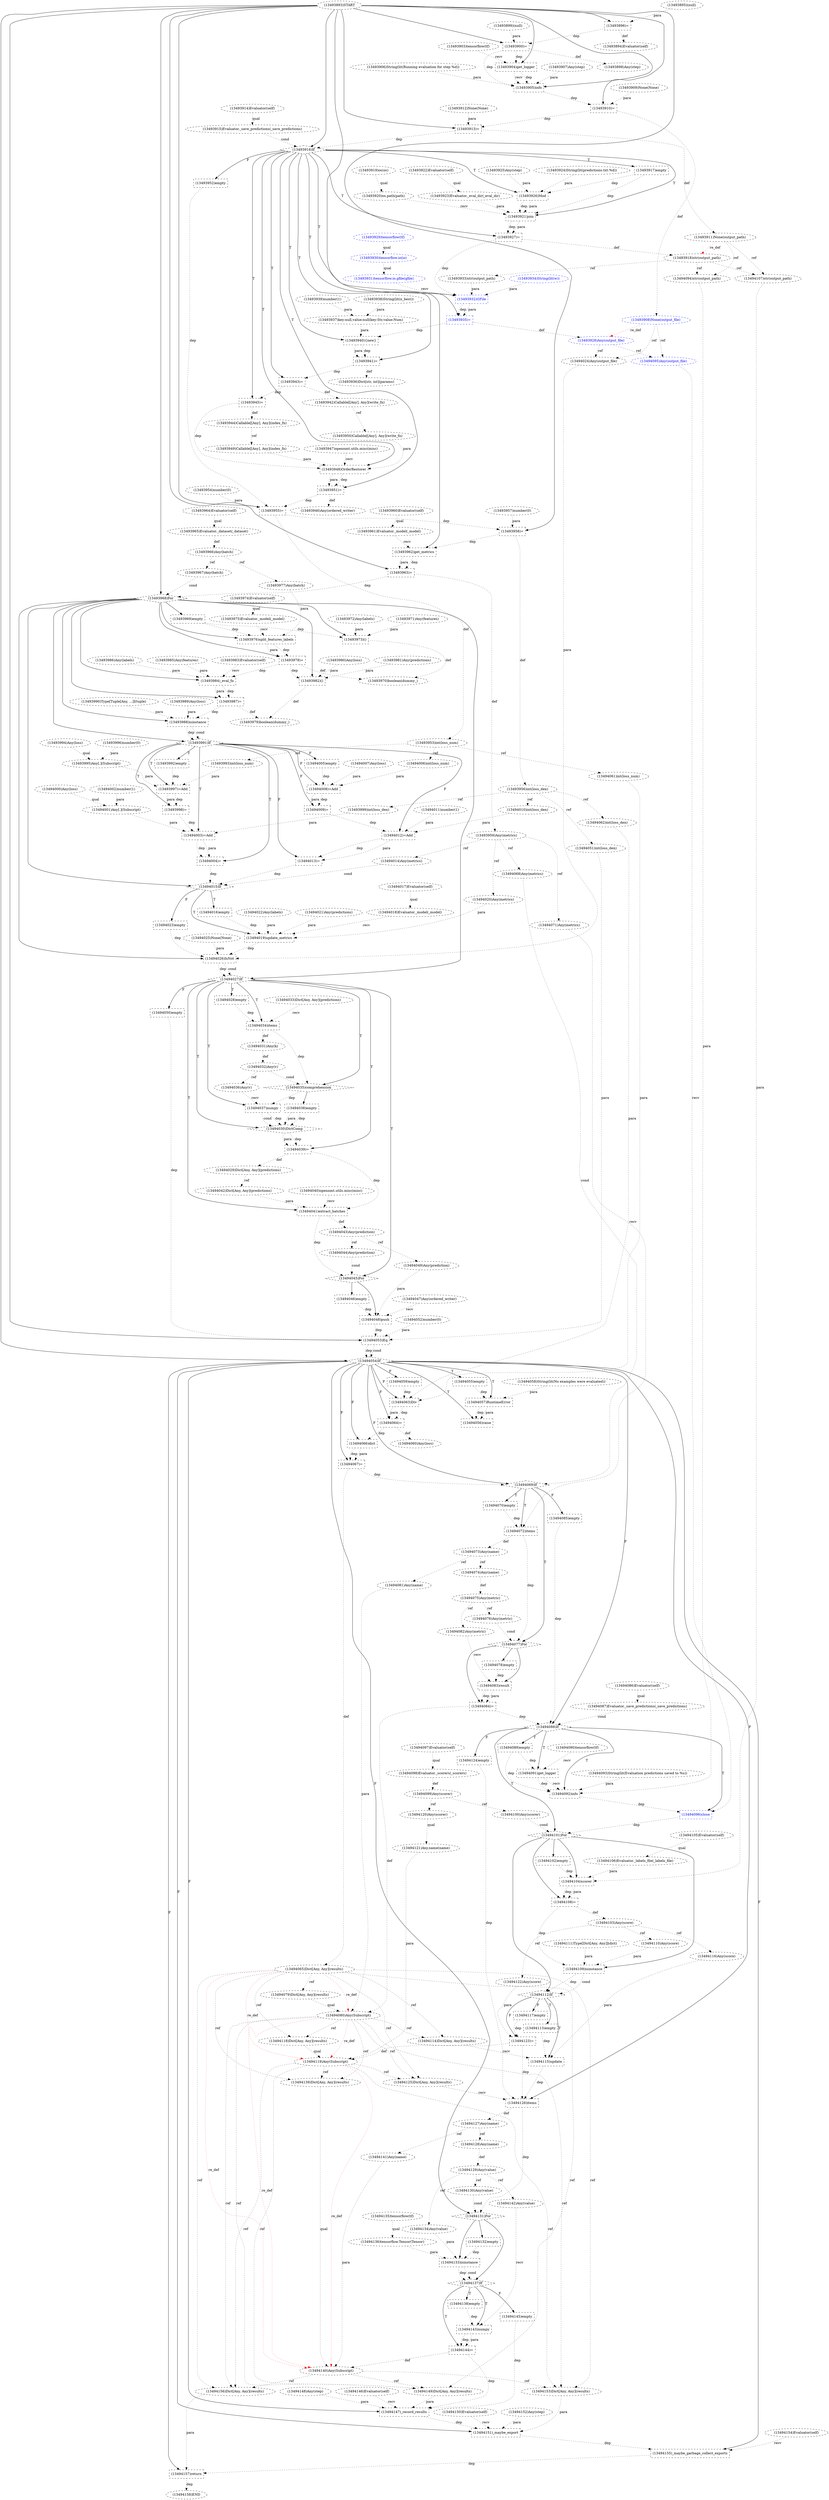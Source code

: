 digraph G {
1 [label="(13493959)Any(metrics)" shape=ellipse style=dashed]
2 [label="(13494076)Any(metric)" shape=ellipse style=dashed]
3 [label="(13494099)Any(scorer)" shape=ellipse style=dashed]
4 [label="(13493974)Evaluator(self)" shape=ellipse style=dashed]
5 [label="(13494125)Dict[Any, Any](results)" shape=ellipse style=dashed]
6 [label="(13494025)None(None)" shape=ellipse style=dashed]
7 [label="(13493939)number(1)" shape=ellipse style=dashed]
8 [label="(13494139)Dict[Any, Any](results)" shape=ellipse style=dashed]
9 [label="(13494037)numpy" shape=box style=dashed]
10 [label="(13494030)DictComp" shape=diamond style=dashed]
11 [label="(13494098)Evaluator._scorers(_scorers)" shape=ellipse style=dashed]
12 [label="(13493920)os.path(path)" shape=ellipse style=dashed]
13 [label="(13493971)Any(features)" shape=ellipse style=dashed]
14 [label="(13494114)Dict[Any, Any](results)" shape=ellipse style=dashed]
15 [label="(13494158)END" style=dashed]
16 [label="(13494005)empty" shape=box style=dashed]
17 [label="(13493910)=" shape=box style=dashed]
18 [label="(13493918)str(output_path)" shape=ellipse style=dashed]
19 [label="(13494035)comprehension" shape=diamond style=dashed]
20 [label="(13493991)If" shape=diamond style=dashed]
21 [label="(13493993)int(loss_num)" shape=ellipse style=dashed]
22 [label="(13494017)Evaluator(self)" shape=ellipse style=dashed]
23 [label="(13494156)Dict[Any, Any](results)" shape=ellipse style=dashed]
24 [label="(13494033)Dict[Any, Any](predictions)" shape=ellipse style=dashed]
25 [label="(13494121)Any.name(name)" shape=ellipse style=dashed]
26 [label="(13493980)Any(loss)" shape=ellipse style=dashed]
27 [label="(13494022)Any(labels)" shape=ellipse style=dashed]
28 [label="(13494140)Any(Subscript)" shape=ellipse style=dashed]
29 [label="(13493932)GFile" shape=box style=dashed color=blue fontcolor=blue]
30 [label="(13494036)Any(v)" shape=ellipse style=dashed]
31 [label="(13493946)Any(ordered_writer)" shape=ellipse style=dashed]
32 [label="(13494006)int(loss_num)" shape=ellipse style=dashed]
33 [label="(13494089)empty" shape=box style=dashed]
34 [label="(13494113)empty" shape=box style=dashed]
35 [label="(13494129)Any(value)" shape=ellipse style=dashed]
36 [label="(13493942)Callable[[Any], Any](write_fn)" shape=ellipse style=dashed]
37 [label="(13494012)=Add" shape=box style=dashed]
38 [label="(13494065)Dict[Any, Any](results)" shape=ellipse style=dashed]
39 [label="(13494043)Any(prediction)" shape=ellipse style=dashed]
40 [label="(13494142)Any(value)" shape=ellipse style=dashed]
41 [label="(13494084)=" shape=box style=dashed]
42 [label="(13494018)Evaluator._model(_model)" shape=ellipse style=dashed]
43 [label="(13493967)Any(batch)" shape=ellipse style=dashed]
44 [label="(13494086)Evaluator(self)" shape=ellipse style=dashed]
45 [label="(13494108)=" shape=box style=dashed]
46 [label="(13493912)None(None)" shape=ellipse style=dashed]
47 [label="(13493911)None(output_path)" shape=ellipse style=dashed]
48 [label="(13493943)=" shape=box style=dashed]
49 [label="(13494145)empty" shape=box style=dashed]
50 [label="(13494052)number(0)" shape=ellipse style=dashed]
51 [label="(13494119)Any(Subscript)" shape=ellipse style=dashed]
52 [label="(13493973)()" shape=box style=dashed]
53 [label="(13493982)()" shape=box style=dashed]
54 [label="(13494063)Div" shape=box style=dashed]
55 [label="(13494135)tensorflow(tf)" shape=ellipse style=dashed]
56 [label="(13493992)empty" shape=box style=dashed]
57 [label="(13494141)Any(name)" shape=ellipse style=dashed]
58 [label="(13493893)START" style=dashed]
59 [label="(13493963)=" shape=box style=dashed]
60 [label="(13493915)Evaluator._save_predictions(_save_predictions)" shape=ellipse style=dashed]
61 [label="(13494153)Dict[Any, Any](results)" shape=ellipse style=dashed]
62 [label="(13494046)empty" shape=box style=dashed]
63 [label="(13494109)isinstance" shape=box style=dashed]
64 [label="(13493960)Evaluator(self)" shape=ellipse style=dashed]
65 [label="(13493934)String(lit(w))" shape=ellipse style=dashed color=blue fontcolor=blue]
66 [label="(13494075)Any(metric)" shape=ellipse style=dashed]
67 [label="(13494093)String(lit(Evaluation predictions saved to %s))" shape=ellipse style=dashed]
68 [label="(13494028)empty" shape=box style=dashed]
69 [label="(13493904)get_logger" shape=box style=dashed]
70 [label="(13494015)If" shape=diamond style=dashed]
71 [label="(13494054)If" shape=diamond style=dashed]
72 [label="(13494078)empty" shape=box style=dashed]
73 [label="(13494027)If" shape=diamond style=dashed]
74 [label="(13494013)=" shape=box style=dashed]
75 [label="(13494080)Any(Subscript)" shape=ellipse style=dashed]
76 [label="(13494042)Dict[Any, Any](predictions)" shape=ellipse style=dashed]
77 [label="(13494032)Any(v)" shape=ellipse style=dashed]
78 [label="(13494101)For" shape=diamond style=dashed]
79 [label="(13493981)Any(predictions)" shape=ellipse style=dashed]
80 [label="(13493917)empty" shape=box style=dashed]
81 [label="(13494143)numpy" shape=box style=dashed]
82 [label="(13494115)update" shape=box style=dashed]
83 [label="(13493996)number(0)" shape=ellipse style=dashed]
84 [label="(13494118)Dict[Any, Any](results)" shape=ellipse style=dashed]
85 [label="(13494107)str(output_path)" shape=ellipse style=dashed]
86 [label="(13493909)None(None)" shape=ellipse style=dashed]
87 [label="(13494041)extract_batches" shape=box style=dashed]
88 [label="(13493905)info" shape=box style=dashed]
89 [label="(13494059)empty" shape=box style=dashed]
90 [label="(13494124)empty" shape=box style=dashed]
91 [label="(13493895)(null)" shape=ellipse style=dashed]
92 [label="(13493958)=" shape=box style=dashed]
93 [label="(13493930)tensorflow.io(io)" shape=ellipse style=dashed color=blue fontcolor=blue]
94 [label="(13493950)Callable[[Any], Any](write_fn)" shape=ellipse style=dashed]
95 [label="(13494133)isinstance" shape=box style=dashed]
96 [label="(13494066)dict" shape=box style=dashed]
97 [label="(13493928)Any(output_file)" shape=ellipse style=dashed color=blue fontcolor=blue]
98 [label="(13493976)split_features_labels" shape=box style=dashed]
99 [label="(13494148)Any(step)" shape=ellipse style=dashed]
100 [label="(13493979)boolean(dummy_)" shape=ellipse style=dashed]
101 [label="(13494128)Any(name)" shape=ellipse style=dashed]
102 [label="(13493938)String(lit(n_best))" shape=ellipse style=dashed]
103 [label="(13493966)Any(batch)" shape=ellipse style=dashed]
104 [label="(13493916)If" shape=diamond style=dashed]
105 [label="(13494003)=Add" shape=box style=dashed]
106 [label="(13493935)=" shape=box style=dashed color=blue fontcolor=blue]
107 [label="(13494048)push" shape=box style=dashed]
108 [label="(13494120)Any(scorer)" shape=ellipse style=dashed]
109 [label="(13494072)items" shape=box style=dashed]
110 [label="(13494138)empty" shape=box style=dashed]
111 [label="(13493975)Evaluator._model(_model)" shape=ellipse style=dashed]
112 [label="(13494085)empty" shape=box style=dashed]
113 [label="(13493947)opennmt.utils.misc(misc)" shape=ellipse style=dashed]
114 [label="(13493949)Callable[[Any], Any](index_fn)" shape=ellipse style=dashed]
115 [label="(13494096)close" shape=box style=dashed color=blue fontcolor=blue]
116 [label="(13494097)Evaluator(self)" shape=ellipse style=dashed]
117 [label="(13494070)empty" shape=box style=dashed]
118 [label="(13494011)number(1)" shape=ellipse style=dashed]
119 [label="(13494047)Any(ordered_writer)" shape=ellipse style=dashed]
120 [label="(13493953)int(loss_num)" shape=ellipse style=dashed]
121 [label="(13493922)Evaluator(self)" shape=ellipse style=dashed]
122 [label="(13494073)Any(name)" shape=ellipse style=dashed]
123 [label="(13494154)Evaluator(self)" shape=ellipse style=dashed]
124 [label="(13494001)Any[.](Subscript)" shape=ellipse style=dashed]
125 [label="(13494157)return" shape=box style=dashed]
126 [label="(13494123)=" shape=box style=dashed]
127 [label="(13493906)String(lit(Running evaluation for step %d))" shape=ellipse style=dashed]
128 [label="(13493952)empty" shape=box style=dashed]
129 [label="(13494149)Dict[Any, Any](results)" shape=ellipse style=dashed]
130 [label="(13493941)=" shape=box style=dashed]
131 [label="(13494074)Any(name)" shape=ellipse style=dashed]
132 [label="(13494155)_maybe_garbage_collect_exports" shape=box style=dashed]
133 [label="(13493956)int(loss_den)" shape=ellipse style=dashed]
134 [label="(13494068)Any(metrics)" shape=ellipse style=dashed]
135 [label="(13494100)Any(scorer)" shape=ellipse style=dashed]
136 [label="(13493914)Evaluator(self)" shape=ellipse style=dashed]
137 [label="(13493986)Any(labels)" shape=ellipse style=dashed]
138 [label="(13493984)_eval_fn" shape=box style=dashed]
139 [label="(13494083)result" shape=box style=dashed]
140 [label="(13493995)Any[.](Subscript)" shape=ellipse style=dashed]
141 [label="(13494136)tensorflow.Tensor(Tensor)" shape=ellipse style=dashed]
142 [label="(13493931)tensorflow.io.gfile(gfile)" shape=ellipse style=dashed color=blue fontcolor=blue]
143 [label="(13494102)empty" shape=box style=dashed]
144 [label="(13494122)Any(score)" shape=ellipse style=dashed]
145 [label="(13494009)=" shape=box style=dashed]
146 [label="(13494147)_record_results" shape=box style=dashed]
147 [label="(13493968)For" shape=diamond style=dashed]
148 [label="(13493923)Evaluator._eval_dir(_eval_dir)" shape=ellipse style=dashed]
149 [label="(13494094)str(output_path)" shape=ellipse style=dashed]
150 [label="(13494151)_maybe_export" shape=box style=dashed]
151 [label="(13493998)=" shape=box style=dashed]
152 [label="(13494007)Any(loss)" shape=ellipse style=dashed]
153 [label="(13494055)empty" shape=box style=dashed]
154 [label="(13493900)=" shape=box style=dashed]
155 [label="(13493969)empty" shape=box style=dashed]
156 [label="(13494049)Any(prediction)" shape=ellipse style=dashed]
157 [label="(13493894)Evaluator(self)" shape=ellipse style=dashed]
158 [label="(13493961)Evaluator._model(_model)" shape=ellipse style=dashed]
159 [label="(13494038)empty" shape=box style=dashed]
160 [label="(13494117)empty" shape=box style=dashed]
161 [label="(13494079)Dict[Any, Any](results)" shape=ellipse style=dashed]
162 [label="(13494150)Evaluator(self)" shape=ellipse style=dashed]
163 [label="(13493954)number(0)" shape=ellipse style=dashed]
164 [label="(13493964)Evaluator(self)" shape=ellipse style=dashed]
165 [label="(13493997)=Add" shape=box style=dashed]
166 [label="(13494110)Any(score)" shape=ellipse style=dashed]
167 [label="(13494103)Any(score)" shape=ellipse style=dashed]
168 [label="(13493913)=" shape=box style=dashed]
169 [label="(13494092)info" shape=box style=dashed]
170 [label="(13493994)Any(loss)" shape=ellipse style=dashed]
171 [label="(13493924)String(lit(predictions.txt.%d))" shape=ellipse style=dashed]
172 [label="(13493899)(null)" shape=ellipse style=dashed]
173 [label="(13494023)empty" shape=box style=dashed]
174 [label="(13493990)Type[Tuple[Any, ...]](tuple)" shape=ellipse style=dashed]
175 [label="(13494062)int(loss_den)" shape=ellipse style=dashed]
176 [label="(13493908)None(output_file)" shape=ellipse style=dashed color=blue fontcolor=blue]
177 [label="(13493940){new}" shape=box style=dashed]
178 [label="(13494040)opennmt.utils.misc(misc)" shape=ellipse style=dashed]
179 [label="(13493957)number(0)" shape=ellipse style=dashed]
180 [label="(13493985)Any(features)" shape=ellipse style=dashed]
181 [label="(13493927)=" shape=box style=dashed]
182 [label="(13494014)Any(metrics)" shape=ellipse style=dashed]
183 [label="(13493929)tensorflow(tf)" shape=ellipse style=dashed color=blue fontcolor=blue]
184 [label="(13494067)=" shape=box style=dashed]
185 [label="(13493972)Any(labels)" shape=ellipse style=dashed]
186 [label="(13494131)For" shape=diamond style=dashed]
187 [label="(13494077)For" shape=diamond style=dashed]
188 [label="(13493955)=" shape=box style=dashed]
189 [label="(13493999)int(loss_den)" shape=ellipse style=dashed]
190 [label="(13494090)tensorflow(tf)" shape=ellipse style=dashed]
191 [label="(13494021)Any(predictions)" shape=ellipse style=dashed]
192 [label="(13494069)If" shape=diamond style=dashed]
193 [label="(13494057)RuntimeError" shape=box style=dashed]
194 [label="(13494053)Eq" shape=box style=dashed]
195 [label="(13493926)Mod" shape=box style=dashed]
196 [label="(13494087)Evaluator._save_predictions(_save_predictions)" shape=ellipse style=dashed]
197 [label="(13494024)Any(output_file)" shape=ellipse style=dashed]
198 [label="(13494010)int(loss_den)" shape=ellipse style=dashed]
199 [label="(13494130)Any(value)" shape=ellipse style=dashed]
200 [label="(13494082)Any(metric)" shape=ellipse style=dashed]
201 [label="(13493907)Any(step)" shape=ellipse style=dashed]
202 [label="(13494004)=" shape=box style=dashed]
203 [label="(13494146)Evaluator(self)" shape=ellipse style=dashed]
204 [label="(13494031)Any(k)" shape=ellipse style=dashed]
205 [label="(13493988)isinstance" shape=box style=dashed]
206 [label="(13494044)Any(prediction)" shape=ellipse style=dashed]
207 [label="(13493937)key:null,value:null(key:Str,value:Num)" shape=ellipse style=dashed]
208 [label="(13493944)Callable[[Any], Any](index_fn)" shape=ellipse style=dashed]
209 [label="(13494105)Evaluator(self)" shape=ellipse style=dashed]
210 [label="(13493951)=" shape=box style=dashed]
211 [label="(13494081)Any(name)" shape=ellipse style=dashed]
212 [label="(13493978)=" shape=box style=dashed]
213 [label="(13493970)boolean(dummy_)" shape=ellipse style=dashed]
214 [label="(13494106)Evaluator._labels_file(_labels_file)" shape=ellipse style=dashed]
215 [label="(13493921)join" shape=box style=dashed]
216 [label="(13493948)OrderRestorer" shape=box style=dashed]
217 [label="(13494061)int(loss_num)" shape=ellipse style=dashed]
218 [label="(13494116)Any(score)" shape=ellipse style=dashed]
219 [label="(13494020)Any(metrics)" shape=ellipse style=dashed]
220 [label="(13494056)raise" shape=box style=dashed]
221 [label="(13494071)Any(metrics)" shape=ellipse style=dashed]
222 [label="(13493987)=" shape=box style=dashed]
223 [label="(13494095)Any(output_file)" shape=ellipse style=dashed color=blue fontcolor=blue]
224 [label="(13494127)Any(name)" shape=ellipse style=dashed]
225 [label="(13494091)get_logger" shape=box style=dashed]
226 [label="(13494016)empty" shape=box style=dashed]
227 [label="(13494050)empty" shape=box style=dashed]
228 [label="(13494051)int(loss_den)" shape=ellipse style=dashed]
229 [label="(13494002)number(1)" shape=ellipse style=dashed]
230 [label="(13493983)Evaluator(self)" shape=ellipse style=dashed]
231 [label="(13494019)update_metrics" shape=box style=dashed]
232 [label="(13493925)Any(step)" shape=ellipse style=dashed]
233 [label="(13493965)Evaluator._dataset(_dataset)" shape=ellipse style=dashed]
234 [label="(13494029)Dict[Any, Any](predictions)" shape=ellipse style=dashed]
235 [label="(13494104)scorer" shape=box style=dashed]
236 [label="(13494112)If" shape=diamond style=dashed]
237 [label="(13493962)get_metrics" shape=box style=dashed]
238 [label="(13494058)String(lit(No examples were evaluated))" shape=ellipse style=dashed]
239 [label="(13493903)tensorflow(tf)" shape=ellipse style=dashed]
240 [label="(13494034)items" shape=box style=dashed]
241 [label="(13494088)If" shape=diamond style=dashed]
242 [label="(13494144)=" shape=box style=dashed]
243 [label="(13493933)str(output_path)" shape=ellipse style=dashed]
244 [label="(13494039)=" shape=box style=dashed]
245 [label="(13494132)empty" shape=box style=dashed]
246 [label="(13494137)If" shape=diamond style=dashed]
247 [label="(13493919)os(os)" shape=ellipse style=dashed]
248 [label="(13494064)=" shape=box style=dashed]
249 [label="(13493896)=" shape=box style=dashed]
250 [label="(13494126)items" shape=box style=dashed]
251 [label="(13493945)=" shape=box style=dashed]
252 [label="(13494026)IsNot" shape=box style=dashed]
253 [label="(13493936)Dict[str, int](params)" shape=ellipse style=dashed]
254 [label="(13493977)Any(batch)" shape=ellipse style=dashed]
255 [label="(13494060)Any(loss)" shape=ellipse style=dashed]
256 [label="(13494111)Type[Dict[Any, Any]](dict)" shape=ellipse style=dashed]
257 [label="(13494134)Any(value)" shape=ellipse style=dashed]
258 [label="(13494008)=Add" shape=box style=dashed]
259 [label="(13494045)For" shape=diamond style=dashed]
260 [label="(13494152)Any(step)" shape=ellipse style=dashed]
261 [label="(13493898)Any(step)" shape=ellipse style=dashed]
262 [label="(13494000)Any(loss)" shape=ellipse style=dashed]
263 [label="(13493989)Any(loss)" shape=ellipse style=dashed]
59 -> 1 [label="def" style=dotted];
66 -> 2 [label="ref" style=dotted];
11 -> 3 [label="def" style=dotted];
75 -> 5 [label="ref" style=dotted];
51 -> 5 [label="ref" style=dotted];
38 -> 5 [label="ref" style=dotted];
75 -> 8 [label="ref" style=dotted];
51 -> 8 [label="ref" style=dotted];
38 -> 8 [label="ref" style=dotted];
73 -> 9 [label="T"];
30 -> 9 [label="recv" style=dotted];
19 -> 9 [label="dep" style=dotted];
73 -> 10 [label="T"];
9 -> 10 [label="dep" style=dotted];
9 -> 10 [label="cond" style=dotted];
159 -> 10 [label="dep" style=dotted];
159 -> 10 [label="para" style=dotted];
116 -> 11 [label="qual" style=dotted];
247 -> 12 [label="qual" style=dotted];
75 -> 14 [label="ref" style=dotted];
38 -> 14 [label="ref" style=dotted];
125 -> 15 [label="dep" style=dotted];
20 -> 16 [label="F"];
58 -> 17 [label="" style=solid];
86 -> 17 [label="para" style=dotted];
88 -> 17 [label="dep" style=dotted];
181 -> 18 [label="def" style=dotted];
47 -> 18 [label="re_def" style=dotted color=red];
73 -> 19 [label="T"];
240 -> 19 [label="dep" style=dotted];
77 -> 19 [label="cond" style=dotted];
147 -> 20 [label="" style=solid];
205 -> 20 [label="dep" style=dotted];
205 -> 20 [label="cond" style=dotted];
120 -> 21 [label="ref" style=dotted];
75 -> 23 [label="ref" style=dotted];
51 -> 23 [label="ref" style=dotted];
38 -> 23 [label="ref" style=dotted];
28 -> 23 [label="ref" style=dotted];
108 -> 25 [label="qual" style=dotted];
8 -> 28 [label="qual" style=dotted];
57 -> 28 [label="para" style=dotted];
242 -> 28 [label="def" style=dotted];
75 -> 28 [label="re_def" style=dotted color=red];
51 -> 28 [label="re_def" style=dotted color=red];
38 -> 28 [label="re_def" style=dotted color=red];
104 -> 29 [label="T"];
142 -> 29 [label="recv" style=dotted];
243 -> 29 [label="para" style=dotted];
65 -> 29 [label="para" style=dotted];
181 -> 29 [label="dep" style=dotted];
77 -> 30 [label="ref" style=dotted];
210 -> 31 [label="def" style=dotted];
120 -> 32 [label="ref" style=dotted];
241 -> 33 [label="T"];
236 -> 34 [label="T"];
101 -> 35 [label="def" style=dotted];
48 -> 36 [label="def" style=dotted];
20 -> 37 [label="F"];
198 -> 37 [label="para" style=dotted];
118 -> 37 [label="para" style=dotted];
145 -> 37 [label="dep" style=dotted];
184 -> 38 [label="def" style=dotted];
87 -> 39 [label="def" style=dotted];
35 -> 40 [label="ref" style=dotted];
187 -> 41 [label="" style=solid];
139 -> 41 [label="dep" style=dotted];
139 -> 41 [label="para" style=dotted];
22 -> 42 [label="qual" style=dotted];
103 -> 43 [label="ref" style=dotted];
78 -> 45 [label="" style=solid];
235 -> 45 [label="dep" style=dotted];
235 -> 45 [label="para" style=dotted];
168 -> 47 [label="def" style=dotted];
104 -> 48 [label="T"];
130 -> 48 [label="dep" style=dotted];
246 -> 49 [label="F"];
84 -> 51 [label="qual" style=dotted];
25 -> 51 [label="para" style=dotted];
126 -> 51 [label="def" style=dotted];
75 -> 51 [label="re_def" style=dotted color=red];
38 -> 51 [label="re_def" style=dotted color=red];
147 -> 52 [label="" style=solid];
13 -> 52 [label="para" style=dotted];
185 -> 52 [label="para" style=dotted];
155 -> 52 [label="dep" style=dotted];
147 -> 53 [label="" style=solid];
26 -> 53 [label="para" style=dotted];
79 -> 53 [label="para" style=dotted];
212 -> 53 [label="dep" style=dotted];
71 -> 54 [label="F"];
217 -> 54 [label="para" style=dotted];
175 -> 54 [label="para" style=dotted];
89 -> 54 [label="dep" style=dotted];
20 -> 56 [label="T"];
224 -> 57 [label="ref" style=dotted];
58 -> 59 [label="" style=solid];
237 -> 59 [label="dep" style=dotted];
237 -> 59 [label="para" style=dotted];
136 -> 60 [label="qual" style=dotted];
75 -> 61 [label="ref" style=dotted];
51 -> 61 [label="ref" style=dotted];
38 -> 61 [label="ref" style=dotted];
28 -> 61 [label="ref" style=dotted];
259 -> 62 [label="" style=solid];
78 -> 63 [label="" style=solid];
166 -> 63 [label="para" style=dotted];
256 -> 63 [label="para" style=dotted];
45 -> 63 [label="dep" style=dotted];
131 -> 66 [label="def" style=dotted];
73 -> 68 [label="T"];
58 -> 69 [label="" style=solid];
239 -> 69 [label="recv" style=dotted];
154 -> 69 [label="dep" style=dotted];
147 -> 70 [label="" style=solid];
182 -> 70 [label="cond" style=dotted];
74 -> 70 [label="dep" style=dotted];
202 -> 70 [label="dep" style=dotted];
58 -> 71 [label="" style=solid];
194 -> 71 [label="dep" style=dotted];
194 -> 71 [label="cond" style=dotted];
187 -> 72 [label="" style=solid];
147 -> 73 [label="" style=solid];
252 -> 73 [label="dep" style=dotted];
252 -> 73 [label="cond" style=dotted];
20 -> 74 [label="F"];
37 -> 74 [label="dep" style=dotted];
37 -> 74 [label="para" style=dotted];
161 -> 75 [label="qual" style=dotted];
211 -> 75 [label="para" style=dotted];
41 -> 75 [label="def" style=dotted];
38 -> 75 [label="re_def" style=dotted color=red];
234 -> 76 [label="ref" style=dotted];
204 -> 77 [label="def" style=dotted];
241 -> 78 [label="T"];
135 -> 78 [label="cond" style=dotted];
115 -> 78 [label="dep" style=dotted];
104 -> 80 [label="T"];
246 -> 81 [label="T"];
40 -> 81 [label="recv" style=dotted];
110 -> 81 [label="dep" style=dotted];
236 -> 82 [label="T"];
14 -> 82 [label="recv" style=dotted];
218 -> 82 [label="para" style=dotted];
34 -> 82 [label="dep" style=dotted];
75 -> 84 [label="ref" style=dotted];
38 -> 84 [label="ref" style=dotted];
47 -> 85 [label="ref" style=dotted];
18 -> 85 [label="ref" style=dotted];
73 -> 87 [label="T"];
178 -> 87 [label="recv" style=dotted];
76 -> 87 [label="para" style=dotted];
244 -> 87 [label="dep" style=dotted];
58 -> 88 [label="" style=solid];
69 -> 88 [label="dep" style=dotted];
69 -> 88 [label="recv" style=dotted];
127 -> 88 [label="para" style=dotted];
201 -> 88 [label="para" style=dotted];
154 -> 88 [label="dep" style=dotted];
71 -> 89 [label="F"];
241 -> 90 [label="F"];
58 -> 92 [label="" style=solid];
179 -> 92 [label="para" style=dotted];
188 -> 92 [label="dep" style=dotted];
183 -> 93 [label="qual" style=dotted];
36 -> 94 [label="ref" style=dotted];
186 -> 95 [label="" style=solid];
257 -> 95 [label="para" style=dotted];
141 -> 95 [label="para" style=dotted];
245 -> 95 [label="dep" style=dotted];
71 -> 96 [label="F"];
248 -> 96 [label="dep" style=dotted];
106 -> 97 [label="def" style=dotted];
176 -> 97 [label="re_def" style=dotted color=red];
147 -> 98 [label="" style=solid];
111 -> 98 [label="recv" style=dotted];
254 -> 98 [label="para" style=dotted];
155 -> 98 [label="dep" style=dotted];
53 -> 100 [label="def" style=dotted];
222 -> 100 [label="def" style=dotted];
224 -> 101 [label="ref" style=dotted];
233 -> 103 [label="def" style=dotted];
58 -> 104 [label="" style=solid];
60 -> 104 [label="cond" style=dotted];
168 -> 104 [label="dep" style=dotted];
20 -> 105 [label="T"];
189 -> 105 [label="para" style=dotted];
124 -> 105 [label="para" style=dotted];
151 -> 105 [label="dep" style=dotted];
104 -> 106 [label="T"];
29 -> 106 [label="dep" style=dotted];
29 -> 106 [label="para" style=dotted];
259 -> 107 [label="" style=solid];
119 -> 107 [label="recv" style=dotted];
156 -> 107 [label="para" style=dotted];
62 -> 107 [label="dep" style=dotted];
3 -> 108 [label="ref" style=dotted];
192 -> 109 [label="T"];
221 -> 109 [label="recv" style=dotted];
117 -> 109 [label="dep" style=dotted];
246 -> 110 [label="T"];
4 -> 111 [label="qual" style=dotted];
192 -> 112 [label="F"];
208 -> 114 [label="ref" style=dotted];
241 -> 115 [label="T"];
223 -> 115 [label="recv" style=dotted];
169 -> 115 [label="dep" style=dotted];
192 -> 117 [label="T"];
188 -> 120 [label="def" style=dotted];
109 -> 122 [label="def" style=dotted];
262 -> 124 [label="qual" style=dotted];
229 -> 124 [label="para" style=dotted];
71 -> 125 [label="F"];
23 -> 125 [label="para" style=dotted];
132 -> 125 [label="dep" style=dotted];
236 -> 126 [label="F"];
144 -> 126 [label="para" style=dotted];
160 -> 126 [label="dep" style=dotted];
104 -> 128 [label="F"];
75 -> 129 [label="ref" style=dotted];
51 -> 129 [label="ref" style=dotted];
38 -> 129 [label="ref" style=dotted];
28 -> 129 [label="ref" style=dotted];
104 -> 130 [label="T"];
177 -> 130 [label="dep" style=dotted];
177 -> 130 [label="para" style=dotted];
122 -> 131 [label="ref" style=dotted];
71 -> 132 [label="F"];
123 -> 132 [label="recv" style=dotted];
150 -> 132 [label="dep" style=dotted];
92 -> 133 [label="def" style=dotted];
1 -> 134 [label="ref" style=dotted];
3 -> 135 [label="ref" style=dotted];
147 -> 138 [label="" style=solid];
230 -> 138 [label="recv" style=dotted];
180 -> 138 [label="para" style=dotted];
137 -> 138 [label="para" style=dotted];
212 -> 138 [label="dep" style=dotted];
187 -> 139 [label="" style=solid];
200 -> 139 [label="recv" style=dotted];
72 -> 139 [label="dep" style=dotted];
170 -> 140 [label="qual" style=dotted];
83 -> 140 [label="para" style=dotted];
55 -> 141 [label="qual" style=dotted];
93 -> 142 [label="qual" style=dotted];
78 -> 143 [label="" style=solid];
167 -> 144 [label="ref" style=dotted];
20 -> 145 [label="F"];
258 -> 145 [label="dep" style=dotted];
258 -> 145 [label="para" style=dotted];
71 -> 146 [label="F"];
203 -> 146 [label="recv" style=dotted];
99 -> 146 [label="para" style=dotted];
129 -> 146 [label="para" style=dotted];
49 -> 146 [label="dep" style=dotted];
242 -> 146 [label="dep" style=dotted];
58 -> 147 [label="" style=solid];
43 -> 147 [label="cond" style=dotted];
59 -> 147 [label="dep" style=dotted];
121 -> 148 [label="qual" style=dotted];
47 -> 149 [label="ref" style=dotted];
18 -> 149 [label="ref" style=dotted];
71 -> 150 [label="F"];
162 -> 150 [label="recv" style=dotted];
260 -> 150 [label="para" style=dotted];
61 -> 150 [label="para" style=dotted];
146 -> 150 [label="dep" style=dotted];
20 -> 151 [label="T"];
165 -> 151 [label="dep" style=dotted];
165 -> 151 [label="para" style=dotted];
71 -> 153 [label="T"];
58 -> 154 [label="" style=solid];
172 -> 154 [label="para" style=dotted];
249 -> 154 [label="dep" style=dotted];
147 -> 155 [label="" style=solid];
39 -> 156 [label="ref" style=dotted];
249 -> 157 [label="def" style=dotted];
64 -> 158 [label="qual" style=dotted];
19 -> 159 [label="" style=solid];
236 -> 160 [label="F"];
38 -> 161 [label="ref" style=dotted];
20 -> 165 [label="T"];
21 -> 165 [label="para" style=dotted];
140 -> 165 [label="para" style=dotted];
56 -> 165 [label="dep" style=dotted];
167 -> 166 [label="ref" style=dotted];
45 -> 167 [label="def" style=dotted];
58 -> 168 [label="" style=solid];
46 -> 168 [label="para" style=dotted];
17 -> 168 [label="dep" style=dotted];
241 -> 169 [label="T"];
225 -> 169 [label="dep" style=dotted];
225 -> 169 [label="recv" style=dotted];
67 -> 169 [label="para" style=dotted];
149 -> 169 [label="para" style=dotted];
33 -> 169 [label="dep" style=dotted];
70 -> 173 [label="F"];
133 -> 175 [label="ref" style=dotted];
17 -> 176 [label="def" style=dotted];
104 -> 177 [label="T"];
207 -> 177 [label="para" style=dotted];
106 -> 177 [label="dep" style=dotted];
104 -> 181 [label="T"];
215 -> 181 [label="dep" style=dotted];
215 -> 181 [label="para" style=dotted];
1 -> 182 [label="ref" style=dotted];
71 -> 184 [label="F"];
96 -> 184 [label="dep" style=dotted];
96 -> 184 [label="para" style=dotted];
71 -> 186 [label="F"];
250 -> 186 [label="dep" style=dotted];
199 -> 186 [label="cond" style=dotted];
192 -> 187 [label="T"];
109 -> 187 [label="dep" style=dotted];
2 -> 187 [label="cond" style=dotted];
58 -> 188 [label="" style=solid];
163 -> 188 [label="para" style=dotted];
128 -> 188 [label="dep" style=dotted];
210 -> 188 [label="dep" style=dotted];
133 -> 189 [label="ref" style=dotted];
71 -> 192 [label="F"];
134 -> 192 [label="cond" style=dotted];
184 -> 192 [label="dep" style=dotted];
71 -> 193 [label="T"];
238 -> 193 [label="para" style=dotted];
153 -> 193 [label="dep" style=dotted];
58 -> 194 [label="" style=solid];
228 -> 194 [label="para" style=dotted];
50 -> 194 [label="para" style=dotted];
227 -> 194 [label="dep" style=dotted];
107 -> 194 [label="dep" style=dotted];
104 -> 195 [label="T"];
171 -> 195 [label="para" style=dotted];
232 -> 195 [label="para" style=dotted];
80 -> 195 [label="dep" style=dotted];
44 -> 196 [label="qual" style=dotted];
97 -> 197 [label="ref" style=dotted];
176 -> 197 [label="ref" style=dotted];
133 -> 198 [label="ref" style=dotted];
35 -> 199 [label="ref" style=dotted];
66 -> 200 [label="ref" style=dotted];
20 -> 202 [label="T"];
105 -> 202 [label="dep" style=dotted];
105 -> 202 [label="para" style=dotted];
240 -> 204 [label="def" style=dotted];
147 -> 205 [label="" style=solid];
263 -> 205 [label="para" style=dotted];
174 -> 205 [label="para" style=dotted];
222 -> 205 [label="dep" style=dotted];
39 -> 206 [label="ref" style=dotted];
102 -> 207 [label="para" style=dotted];
7 -> 207 [label="para" style=dotted];
251 -> 208 [label="def" style=dotted];
104 -> 210 [label="T"];
216 -> 210 [label="dep" style=dotted];
216 -> 210 [label="para" style=dotted];
122 -> 211 [label="ref" style=dotted];
147 -> 212 [label="" style=solid];
98 -> 212 [label="dep" style=dotted];
98 -> 212 [label="para" style=dotted];
52 -> 213 [label="def" style=dotted];
212 -> 213 [label="def" style=dotted];
209 -> 214 [label="qual" style=dotted];
104 -> 215 [label="T"];
12 -> 215 [label="recv" style=dotted];
148 -> 215 [label="para" style=dotted];
195 -> 215 [label="dep" style=dotted];
195 -> 215 [label="para" style=dotted];
80 -> 215 [label="dep" style=dotted];
104 -> 216 [label="T"];
113 -> 216 [label="recv" style=dotted];
114 -> 216 [label="para" style=dotted];
94 -> 216 [label="para" style=dotted];
251 -> 216 [label="dep" style=dotted];
120 -> 217 [label="ref" style=dotted];
167 -> 218 [label="ref" style=dotted];
1 -> 219 [label="ref" style=dotted];
71 -> 220 [label="T"];
193 -> 220 [label="dep" style=dotted];
193 -> 220 [label="para" style=dotted];
1 -> 221 [label="ref" style=dotted];
147 -> 222 [label="" style=solid];
138 -> 222 [label="dep" style=dotted];
138 -> 222 [label="para" style=dotted];
97 -> 223 [label="ref" style=dotted];
176 -> 223 [label="ref" style=dotted];
250 -> 224 [label="def" style=dotted];
241 -> 225 [label="T"];
190 -> 225 [label="recv" style=dotted];
33 -> 225 [label="dep" style=dotted];
70 -> 226 [label="T"];
73 -> 227 [label="F"];
133 -> 228 [label="ref" style=dotted];
70 -> 231 [label="T"];
42 -> 231 [label="recv" style=dotted];
219 -> 231 [label="para" style=dotted];
191 -> 231 [label="para" style=dotted];
27 -> 231 [label="para" style=dotted];
226 -> 231 [label="dep" style=dotted];
164 -> 233 [label="qual" style=dotted];
244 -> 234 [label="def" style=dotted];
78 -> 235 [label="" style=solid];
214 -> 235 [label="para" style=dotted];
85 -> 235 [label="para" style=dotted];
143 -> 235 [label="dep" style=dotted];
78 -> 236 [label="" style=solid];
63 -> 236 [label="dep" style=dotted];
63 -> 236 [label="cond" style=dotted];
58 -> 237 [label="" style=solid];
158 -> 237 [label="recv" style=dotted];
92 -> 237 [label="dep" style=dotted];
73 -> 240 [label="T"];
24 -> 240 [label="recv" style=dotted];
68 -> 240 [label="dep" style=dotted];
71 -> 241 [label="F"];
196 -> 241 [label="cond" style=dotted];
112 -> 241 [label="dep" style=dotted];
41 -> 241 [label="dep" style=dotted];
246 -> 242 [label="T"];
81 -> 242 [label="dep" style=dotted];
81 -> 242 [label="para" style=dotted];
18 -> 243 [label="ref" style=dotted];
73 -> 244 [label="T"];
10 -> 244 [label="dep" style=dotted];
10 -> 244 [label="para" style=dotted];
186 -> 245 [label="" style=solid];
186 -> 246 [label="" style=solid];
95 -> 246 [label="dep" style=dotted];
95 -> 246 [label="cond" style=dotted];
71 -> 248 [label="F"];
54 -> 248 [label="dep" style=dotted];
54 -> 248 [label="para" style=dotted];
58 -> 249 [label="" style=solid];
91 -> 249 [label="para" style=dotted];
71 -> 250 [label="F"];
5 -> 250 [label="recv" style=dotted];
90 -> 250 [label="dep" style=dotted];
82 -> 250 [label="dep" style=dotted];
126 -> 250 [label="dep" style=dotted];
104 -> 251 [label="T"];
48 -> 251 [label="dep" style=dotted];
147 -> 252 [label="" style=solid];
197 -> 252 [label="para" style=dotted];
6 -> 252 [label="para" style=dotted];
173 -> 252 [label="dep" style=dotted];
231 -> 252 [label="dep" style=dotted];
130 -> 253 [label="def" style=dotted];
103 -> 254 [label="ref" style=dotted];
248 -> 255 [label="def" style=dotted];
35 -> 257 [label="ref" style=dotted];
20 -> 258 [label="F"];
32 -> 258 [label="para" style=dotted];
152 -> 258 [label="para" style=dotted];
16 -> 258 [label="dep" style=dotted];
73 -> 259 [label="T"];
87 -> 259 [label="dep" style=dotted];
206 -> 259 [label="cond" style=dotted];
154 -> 261 [label="def" style=dotted];
}
